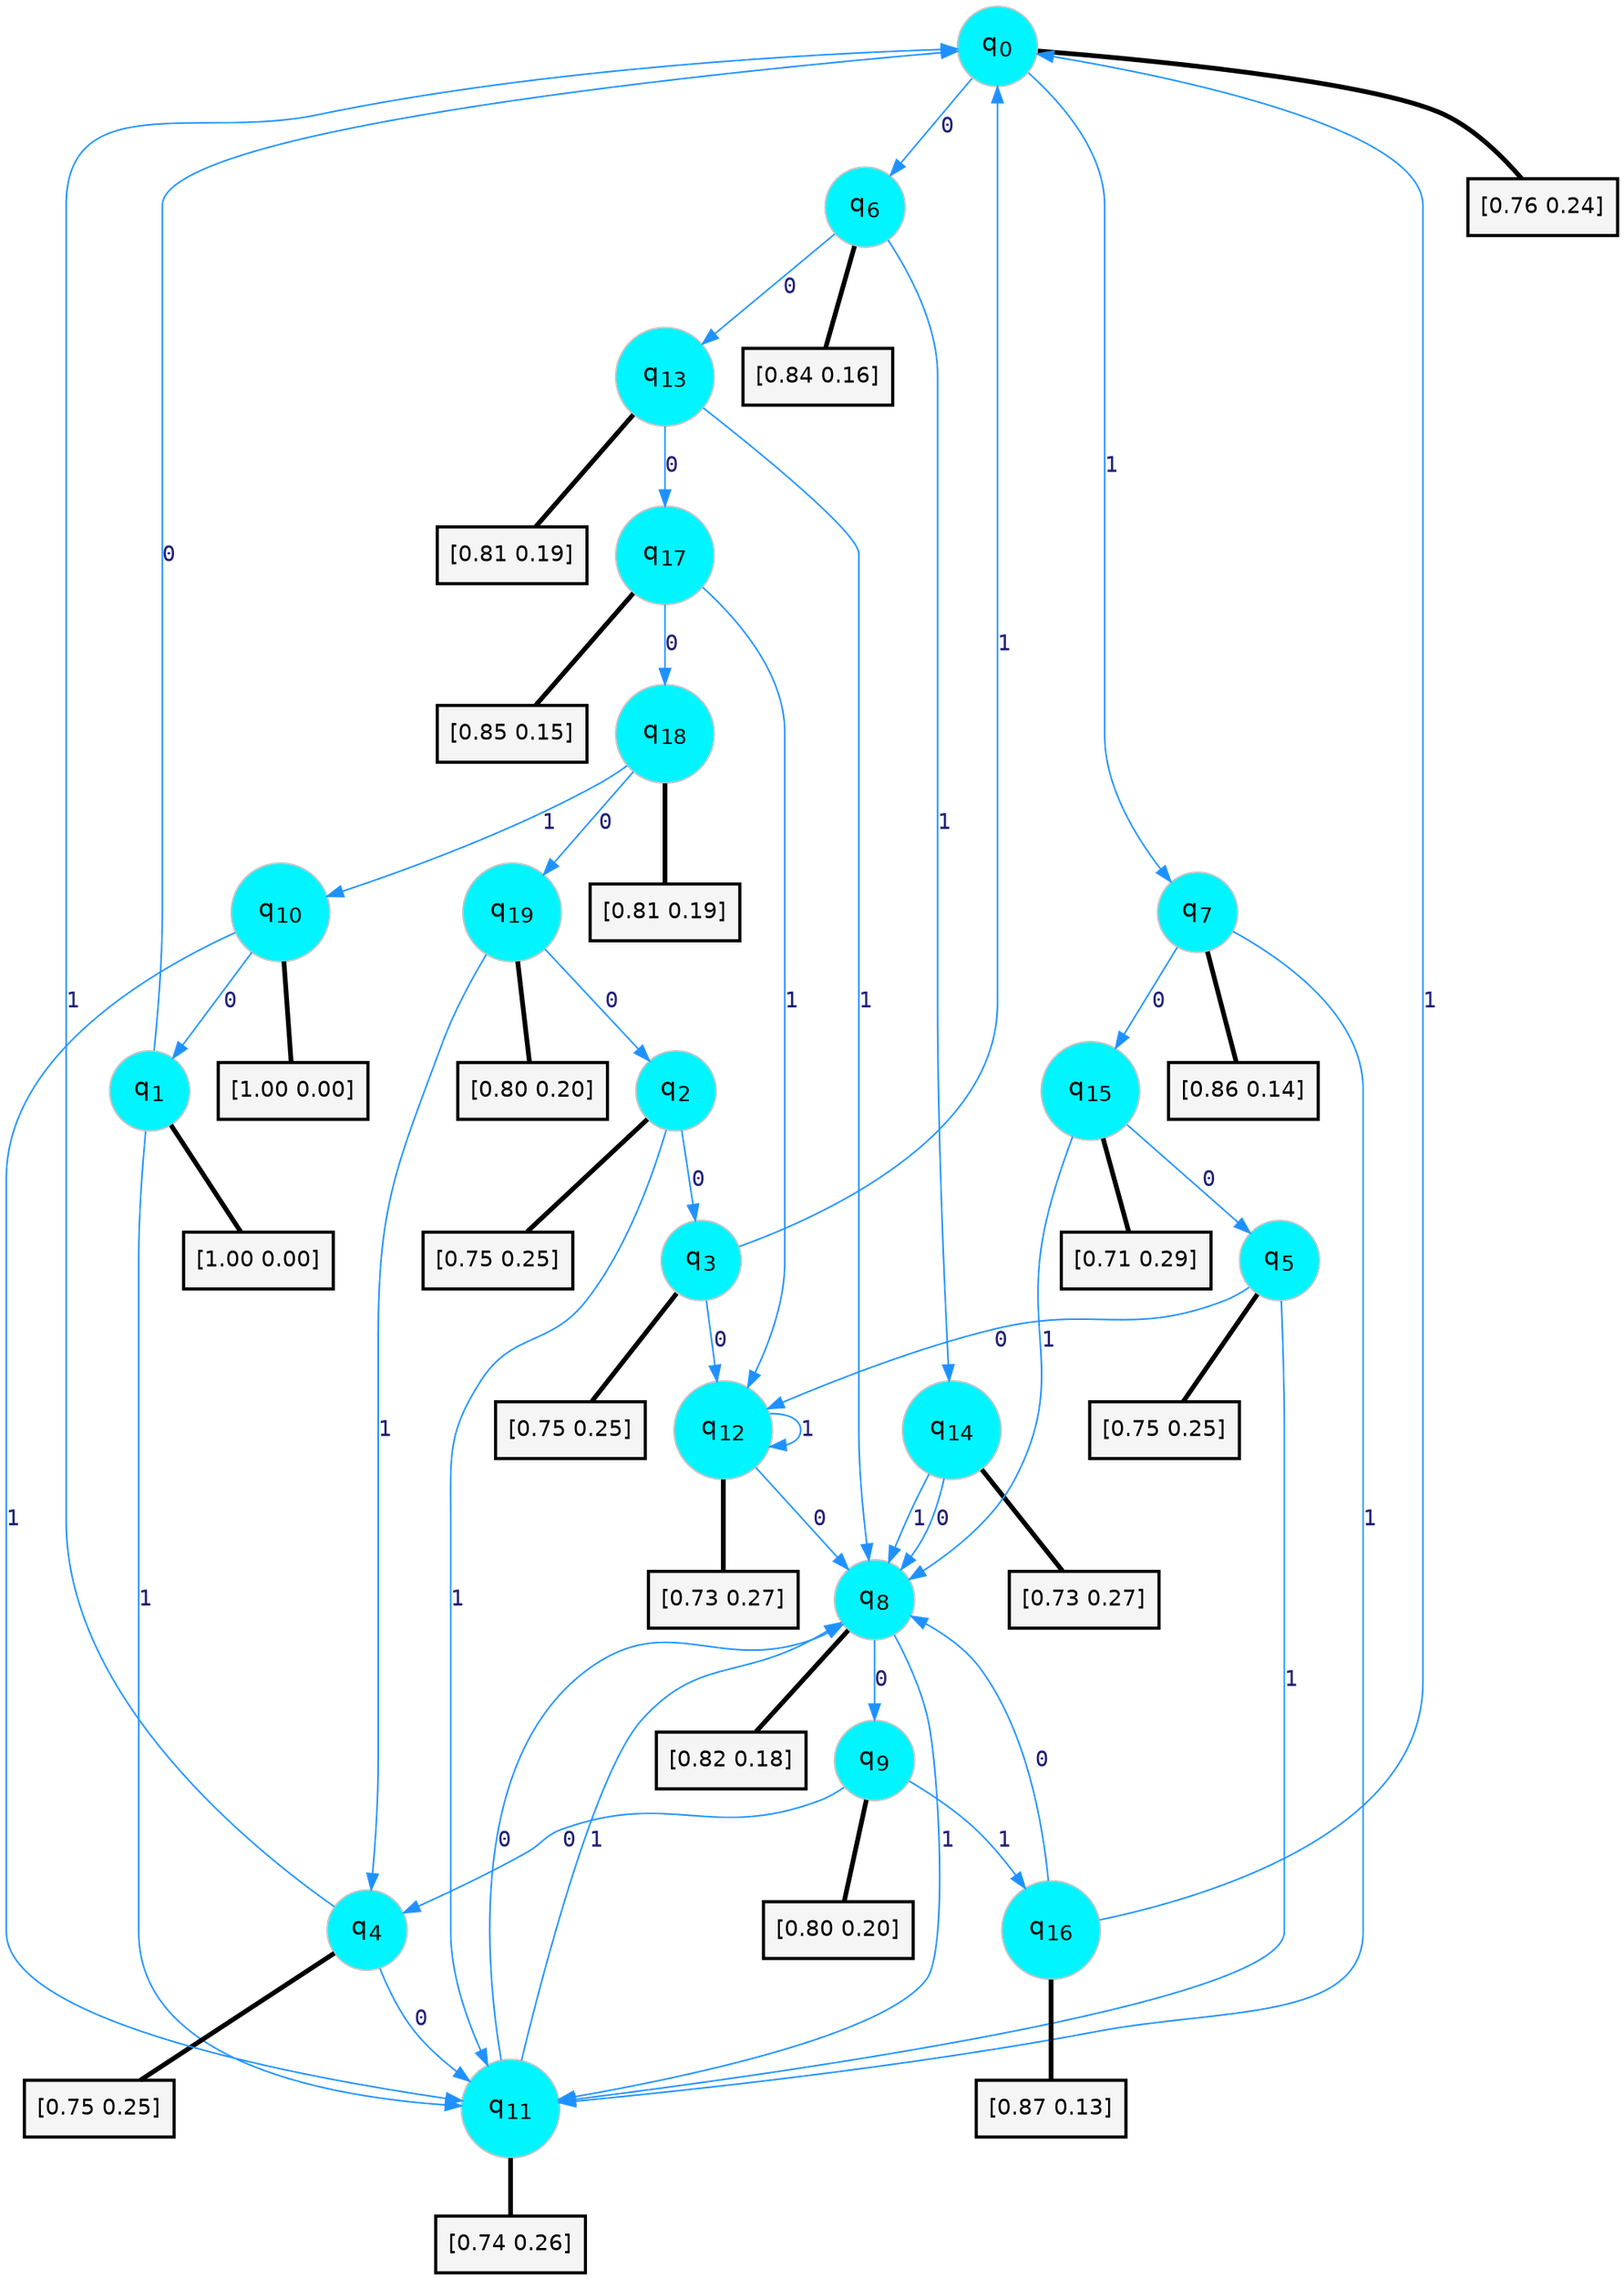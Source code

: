 digraph G {
graph [
bgcolor=transparent, dpi=300, rankdir=TD, size="40,25"];
node [
color=gray, fillcolor=turquoise1, fontcolor=black, fontname=Helvetica, fontsize=16, fontweight=bold, shape=circle, style=filled];
edge [
arrowsize=1, color=dodgerblue1, fontcolor=midnightblue, fontname=courier, fontweight=bold, penwidth=1, style=solid, weight=20];
0[label=<q<SUB>0</SUB>>];
1[label=<q<SUB>1</SUB>>];
2[label=<q<SUB>2</SUB>>];
3[label=<q<SUB>3</SUB>>];
4[label=<q<SUB>4</SUB>>];
5[label=<q<SUB>5</SUB>>];
6[label=<q<SUB>6</SUB>>];
7[label=<q<SUB>7</SUB>>];
8[label=<q<SUB>8</SUB>>];
9[label=<q<SUB>9</SUB>>];
10[label=<q<SUB>10</SUB>>];
11[label=<q<SUB>11</SUB>>];
12[label=<q<SUB>12</SUB>>];
13[label=<q<SUB>13</SUB>>];
14[label=<q<SUB>14</SUB>>];
15[label=<q<SUB>15</SUB>>];
16[label=<q<SUB>16</SUB>>];
17[label=<q<SUB>17</SUB>>];
18[label=<q<SUB>18</SUB>>];
19[label=<q<SUB>19</SUB>>];
20[label="[0.76 0.24]", shape=box,fontcolor=black, fontname=Helvetica, fontsize=14, penwidth=2, fillcolor=whitesmoke,color=black];
21[label="[1.00 0.00]", shape=box,fontcolor=black, fontname=Helvetica, fontsize=14, penwidth=2, fillcolor=whitesmoke,color=black];
22[label="[0.75 0.25]", shape=box,fontcolor=black, fontname=Helvetica, fontsize=14, penwidth=2, fillcolor=whitesmoke,color=black];
23[label="[0.75 0.25]", shape=box,fontcolor=black, fontname=Helvetica, fontsize=14, penwidth=2, fillcolor=whitesmoke,color=black];
24[label="[0.75 0.25]", shape=box,fontcolor=black, fontname=Helvetica, fontsize=14, penwidth=2, fillcolor=whitesmoke,color=black];
25[label="[0.75 0.25]", shape=box,fontcolor=black, fontname=Helvetica, fontsize=14, penwidth=2, fillcolor=whitesmoke,color=black];
26[label="[0.84 0.16]", shape=box,fontcolor=black, fontname=Helvetica, fontsize=14, penwidth=2, fillcolor=whitesmoke,color=black];
27[label="[0.86 0.14]", shape=box,fontcolor=black, fontname=Helvetica, fontsize=14, penwidth=2, fillcolor=whitesmoke,color=black];
28[label="[0.82 0.18]", shape=box,fontcolor=black, fontname=Helvetica, fontsize=14, penwidth=2, fillcolor=whitesmoke,color=black];
29[label="[0.80 0.20]", shape=box,fontcolor=black, fontname=Helvetica, fontsize=14, penwidth=2, fillcolor=whitesmoke,color=black];
30[label="[1.00 0.00]", shape=box,fontcolor=black, fontname=Helvetica, fontsize=14, penwidth=2, fillcolor=whitesmoke,color=black];
31[label="[0.74 0.26]", shape=box,fontcolor=black, fontname=Helvetica, fontsize=14, penwidth=2, fillcolor=whitesmoke,color=black];
32[label="[0.73 0.27]", shape=box,fontcolor=black, fontname=Helvetica, fontsize=14, penwidth=2, fillcolor=whitesmoke,color=black];
33[label="[0.81 0.19]", shape=box,fontcolor=black, fontname=Helvetica, fontsize=14, penwidth=2, fillcolor=whitesmoke,color=black];
34[label="[0.73 0.27]", shape=box,fontcolor=black, fontname=Helvetica, fontsize=14, penwidth=2, fillcolor=whitesmoke,color=black];
35[label="[0.71 0.29]", shape=box,fontcolor=black, fontname=Helvetica, fontsize=14, penwidth=2, fillcolor=whitesmoke,color=black];
36[label="[0.87 0.13]", shape=box,fontcolor=black, fontname=Helvetica, fontsize=14, penwidth=2, fillcolor=whitesmoke,color=black];
37[label="[0.85 0.15]", shape=box,fontcolor=black, fontname=Helvetica, fontsize=14, penwidth=2, fillcolor=whitesmoke,color=black];
38[label="[0.81 0.19]", shape=box,fontcolor=black, fontname=Helvetica, fontsize=14, penwidth=2, fillcolor=whitesmoke,color=black];
39[label="[0.80 0.20]", shape=box,fontcolor=black, fontname=Helvetica, fontsize=14, penwidth=2, fillcolor=whitesmoke,color=black];
0->6 [label=0];
0->7 [label=1];
0->20 [arrowhead=none, penwidth=3,color=black];
1->0 [label=0];
1->11 [label=1];
1->21 [arrowhead=none, penwidth=3,color=black];
2->3 [label=0];
2->11 [label=1];
2->22 [arrowhead=none, penwidth=3,color=black];
3->12 [label=0];
3->0 [label=1];
3->23 [arrowhead=none, penwidth=3,color=black];
4->11 [label=0];
4->0 [label=1];
4->24 [arrowhead=none, penwidth=3,color=black];
5->12 [label=0];
5->11 [label=1];
5->25 [arrowhead=none, penwidth=3,color=black];
6->13 [label=0];
6->14 [label=1];
6->26 [arrowhead=none, penwidth=3,color=black];
7->15 [label=0];
7->11 [label=1];
7->27 [arrowhead=none, penwidth=3,color=black];
8->9 [label=0];
8->11 [label=1];
8->28 [arrowhead=none, penwidth=3,color=black];
9->4 [label=0];
9->16 [label=1];
9->29 [arrowhead=none, penwidth=3,color=black];
10->1 [label=0];
10->11 [label=1];
10->30 [arrowhead=none, penwidth=3,color=black];
11->8 [label=0];
11->8 [label=1];
11->31 [arrowhead=none, penwidth=3,color=black];
12->8 [label=0];
12->12 [label=1];
12->32 [arrowhead=none, penwidth=3,color=black];
13->17 [label=0];
13->8 [label=1];
13->33 [arrowhead=none, penwidth=3,color=black];
14->8 [label=0];
14->8 [label=1];
14->34 [arrowhead=none, penwidth=3,color=black];
15->5 [label=0];
15->8 [label=1];
15->35 [arrowhead=none, penwidth=3,color=black];
16->8 [label=0];
16->0 [label=1];
16->36 [arrowhead=none, penwidth=3,color=black];
17->18 [label=0];
17->12 [label=1];
17->37 [arrowhead=none, penwidth=3,color=black];
18->19 [label=0];
18->10 [label=1];
18->38 [arrowhead=none, penwidth=3,color=black];
19->2 [label=0];
19->4 [label=1];
19->39 [arrowhead=none, penwidth=3,color=black];
}
